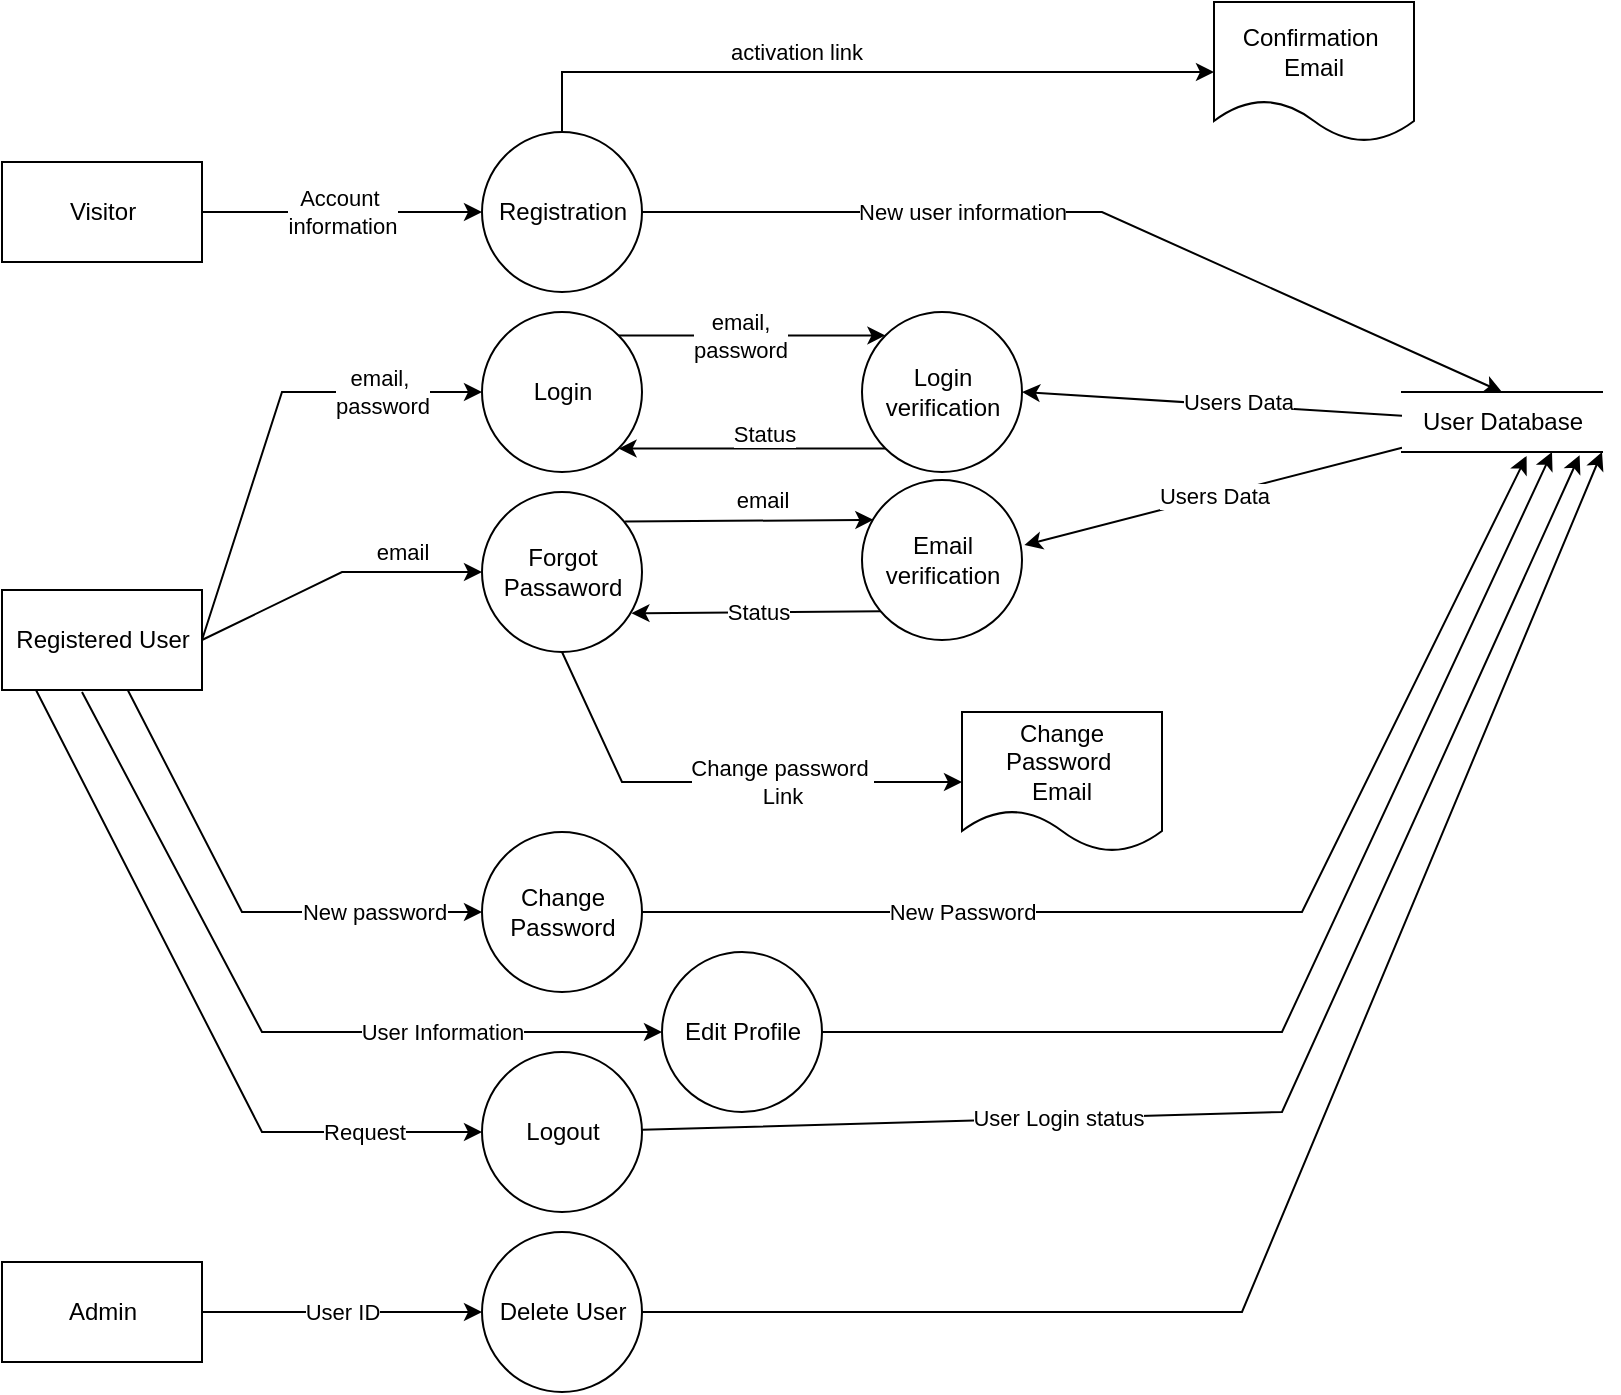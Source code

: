 <mxfile version="16.5.6" type="github">
  <diagram id="sx02PeBXux-zYISS0OC7" name="Page-1">
    <mxGraphModel dx="2595" dy="1223" grid="1" gridSize="10" guides="1" tooltips="1" connect="1" arrows="1" fold="1" page="1" pageScale="1" pageWidth="1169" pageHeight="827" math="0" shadow="0">
      <root>
        <mxCell id="0" />
        <mxCell id="1" parent="0" />
        <mxCell id="XdbEeUQozCscMQnYHW8t-17" value="email,&amp;nbsp;&lt;br&gt;password" style="rounded=0;orthogonalLoop=1;jettySize=auto;html=1;exitX=1;exitY=0.5;exitDx=0;exitDy=0;entryX=0;entryY=0.5;entryDx=0;entryDy=0;" parent="1" source="XdbEeUQozCscMQnYHW8t-1" target="XdbEeUQozCscMQnYHW8t-3" edge="1">
          <mxGeometry x="0.566" relative="1" as="geometry">
            <Array as="points">
              <mxPoint x="290" y="290" />
            </Array>
            <mxPoint as="offset" />
          </mxGeometry>
        </mxCell>
        <mxCell id="XdbEeUQozCscMQnYHW8t-27" value="email" style="edgeStyle=none;rounded=0;orthogonalLoop=1;jettySize=auto;html=1;exitX=1;exitY=0.5;exitDx=0;exitDy=0;entryX=0;entryY=0.5;entryDx=0;entryDy=0;startArrow=none;startFill=0;endArrow=classic;endFill=1;" parent="1" source="XdbEeUQozCscMQnYHW8t-1" target="XdbEeUQozCscMQnYHW8t-4" edge="1">
          <mxGeometry x="0.459" y="10" relative="1" as="geometry">
            <Array as="points">
              <mxPoint x="320" y="380" />
            </Array>
            <mxPoint as="offset" />
          </mxGeometry>
        </mxCell>
        <mxCell id="XdbEeUQozCscMQnYHW8t-35" value="New password" style="edgeStyle=none;rounded=0;orthogonalLoop=1;jettySize=auto;html=1;entryX=0;entryY=0.5;entryDx=0;entryDy=0;startArrow=none;startFill=0;endArrow=classic;endFill=1;" parent="1" source="XdbEeUQozCscMQnYHW8t-1" target="XdbEeUQozCscMQnYHW8t-5" edge="1">
          <mxGeometry x="0.561" relative="1" as="geometry">
            <Array as="points">
              <mxPoint x="270" y="550" />
              <mxPoint x="350" y="550" />
            </Array>
            <mxPoint as="offset" />
          </mxGeometry>
        </mxCell>
        <mxCell id="XdbEeUQozCscMQnYHW8t-55" style="edgeStyle=none;rounded=0;orthogonalLoop=1;jettySize=auto;html=1;entryX=0;entryY=0.5;entryDx=0;entryDy=0;startArrow=none;startFill=0;endArrow=classic;endFill=1;exitX=0.168;exitY=0.992;exitDx=0;exitDy=0;exitPerimeter=0;" parent="1" source="XdbEeUQozCscMQnYHW8t-1" target="XdbEeUQozCscMQnYHW8t-54" edge="1">
          <mxGeometry relative="1" as="geometry">
            <Array as="points">
              <mxPoint x="280" y="660" />
            </Array>
          </mxGeometry>
        </mxCell>
        <mxCell id="XdbEeUQozCscMQnYHW8t-56" value="Request" style="edgeLabel;html=1;align=center;verticalAlign=middle;resizable=0;points=[];" parent="XdbEeUQozCscMQnYHW8t-55" vertex="1" connectable="0">
          <mxGeometry x="0.551" y="2" relative="1" as="geometry">
            <mxPoint x="21" y="2" as="offset" />
          </mxGeometry>
        </mxCell>
        <mxCell id="ebRwvMj8P1DuGfaqn6SS-2" value="User Information" style="rounded=0;orthogonalLoop=1;jettySize=auto;html=1;entryX=0;entryY=0.5;entryDx=0;entryDy=0;" edge="1" parent="1" target="ebRwvMj8P1DuGfaqn6SS-1">
          <mxGeometry x="0.439" relative="1" as="geometry">
            <mxPoint x="190" y="440" as="sourcePoint" />
            <Array as="points">
              <mxPoint x="280" y="610" />
            </Array>
            <mxPoint as="offset" />
          </mxGeometry>
        </mxCell>
        <mxCell id="XdbEeUQozCscMQnYHW8t-1" value="Registered User" style="html=1;dashed=0;whitespace=wrap;" parent="1" vertex="1">
          <mxGeometry x="150" y="389" width="100" height="50" as="geometry" />
        </mxCell>
        <mxCell id="XdbEeUQozCscMQnYHW8t-44" value="New user information" style="edgeStyle=none;rounded=0;orthogonalLoop=1;jettySize=auto;html=1;entryX=0.5;entryY=0;entryDx=0;entryDy=0;startArrow=none;startFill=0;endArrow=classic;endFill=1;" parent="1" source="XdbEeUQozCscMQnYHW8t-2" target="XdbEeUQozCscMQnYHW8t-20" edge="1">
          <mxGeometry x="-0.287" relative="1" as="geometry">
            <Array as="points">
              <mxPoint x="700" y="200" />
            </Array>
            <mxPoint as="offset" />
          </mxGeometry>
        </mxCell>
        <mxCell id="XdbEeUQozCscMQnYHW8t-2" value="Registration" style="shape=ellipse;html=1;dashed=0;whitespace=wrap;aspect=fixed;perimeter=ellipsePerimeter;" parent="1" vertex="1">
          <mxGeometry x="390" y="160" width="80" height="80" as="geometry" />
        </mxCell>
        <mxCell id="XdbEeUQozCscMQnYHW8t-23" value="email,&lt;br&gt;password" style="edgeStyle=none;rounded=0;orthogonalLoop=1;jettySize=auto;html=1;entryX=0;entryY=0;entryDx=0;entryDy=0;exitX=1;exitY=0;exitDx=0;exitDy=0;" parent="1" source="XdbEeUQozCscMQnYHW8t-3" target="XdbEeUQozCscMQnYHW8t-19" edge="1">
          <mxGeometry x="-0.091" relative="1" as="geometry">
            <Array as="points" />
            <mxPoint as="offset" />
          </mxGeometry>
        </mxCell>
        <mxCell id="XdbEeUQozCscMQnYHW8t-3" value="Login" style="shape=ellipse;html=1;dashed=0;whitespace=wrap;aspect=fixed;perimeter=ellipsePerimeter;" parent="1" vertex="1">
          <mxGeometry x="390" y="250" width="80" height="80" as="geometry" />
        </mxCell>
        <mxCell id="XdbEeUQozCscMQnYHW8t-32" value="email" style="edgeStyle=none;rounded=0;orthogonalLoop=1;jettySize=auto;html=1;entryX=0.071;entryY=0.249;entryDx=0;entryDy=0;entryPerimeter=0;startArrow=none;startFill=0;endArrow=classic;endFill=1;exitX=0.894;exitY=0.185;exitDx=0;exitDy=0;exitPerimeter=0;" parent="1" source="XdbEeUQozCscMQnYHW8t-4" target="XdbEeUQozCscMQnYHW8t-29" edge="1">
          <mxGeometry x="0.109" y="10" relative="1" as="geometry">
            <mxPoint as="offset" />
          </mxGeometry>
        </mxCell>
        <mxCell id="XdbEeUQozCscMQnYHW8t-4" value="Forgot&lt;br&gt;Passaword" style="shape=ellipse;html=1;dashed=0;whitespace=wrap;aspect=fixed;perimeter=ellipsePerimeter;" parent="1" vertex="1">
          <mxGeometry x="390" y="340" width="80" height="80" as="geometry" />
        </mxCell>
        <mxCell id="XdbEeUQozCscMQnYHW8t-36" value="New Password" style="edgeStyle=none;rounded=0;orthogonalLoop=1;jettySize=auto;html=1;entryX=0.623;entryY=1.065;entryDx=0;entryDy=0;startArrow=none;startFill=0;endArrow=classic;endFill=1;entryPerimeter=0;" parent="1" source="XdbEeUQozCscMQnYHW8t-5" target="XdbEeUQozCscMQnYHW8t-20" edge="1">
          <mxGeometry x="-0.452" relative="1" as="geometry">
            <Array as="points">
              <mxPoint x="800" y="550" />
            </Array>
            <mxPoint as="offset" />
          </mxGeometry>
        </mxCell>
        <mxCell id="XdbEeUQozCscMQnYHW8t-5" value="Change&lt;br&gt;Password" style="shape=ellipse;html=1;dashed=0;whitespace=wrap;aspect=fixed;perimeter=ellipsePerimeter;" parent="1" vertex="1">
          <mxGeometry x="390" y="510" width="80" height="80" as="geometry" />
        </mxCell>
        <mxCell id="XdbEeUQozCscMQnYHW8t-10" style="edgeStyle=orthogonalEdgeStyle;rounded=0;orthogonalLoop=1;jettySize=auto;html=1;entryX=0;entryY=0.5;entryDx=0;entryDy=0;exitX=0.5;exitY=0;exitDx=0;exitDy=0;" parent="1" source="XdbEeUQozCscMQnYHW8t-2" target="XdbEeUQozCscMQnYHW8t-42" edge="1">
          <mxGeometry relative="1" as="geometry">
            <mxPoint x="596" y="130" as="sourcePoint" />
            <mxPoint x="760" y="130" as="targetPoint" />
          </mxGeometry>
        </mxCell>
        <mxCell id="XdbEeUQozCscMQnYHW8t-16" value="activation link" style="edgeLabel;html=1;align=center;verticalAlign=middle;resizable=0;points=[];" parent="XdbEeUQozCscMQnYHW8t-10" vertex="1" connectable="0">
          <mxGeometry x="-0.174" y="1" relative="1" as="geometry">
            <mxPoint y="-9" as="offset" />
          </mxGeometry>
        </mxCell>
        <mxCell id="XdbEeUQozCscMQnYHW8t-49" style="edgeStyle=none;rounded=0;orthogonalLoop=1;jettySize=auto;html=1;entryX=1;entryY=1;entryDx=0;entryDy=0;startArrow=none;startFill=0;endArrow=classic;endFill=1;exitX=0;exitY=1;exitDx=0;exitDy=0;" parent="1" source="XdbEeUQozCscMQnYHW8t-19" target="XdbEeUQozCscMQnYHW8t-3" edge="1">
          <mxGeometry relative="1" as="geometry" />
        </mxCell>
        <mxCell id="XdbEeUQozCscMQnYHW8t-50" value="Status" style="edgeLabel;html=1;align=center;verticalAlign=middle;resizable=0;points=[];" parent="XdbEeUQozCscMQnYHW8t-49" vertex="1" connectable="0">
          <mxGeometry x="-0.25" y="3" relative="1" as="geometry">
            <mxPoint x="-11" y="-11" as="offset" />
          </mxGeometry>
        </mxCell>
        <mxCell id="XdbEeUQozCscMQnYHW8t-19" value="Login&lt;br&gt;verification" style="shape=ellipse;html=1;dashed=0;whitespace=wrap;aspect=fixed;perimeter=ellipsePerimeter;" parent="1" vertex="1">
          <mxGeometry x="580" y="250" width="80" height="80" as="geometry" />
        </mxCell>
        <mxCell id="XdbEeUQozCscMQnYHW8t-21" style="edgeStyle=none;rounded=0;orthogonalLoop=1;jettySize=auto;html=1;entryX=1;entryY=0.5;entryDx=0;entryDy=0;" parent="1" source="XdbEeUQozCscMQnYHW8t-20" target="XdbEeUQozCscMQnYHW8t-19" edge="1">
          <mxGeometry relative="1" as="geometry" />
        </mxCell>
        <mxCell id="XdbEeUQozCscMQnYHW8t-46" value="Users Data" style="edgeLabel;html=1;align=center;verticalAlign=middle;resizable=0;points=[];" parent="XdbEeUQozCscMQnYHW8t-21" vertex="1" connectable="0">
          <mxGeometry x="-0.132" y="-2" relative="1" as="geometry">
            <mxPoint as="offset" />
          </mxGeometry>
        </mxCell>
        <mxCell id="XdbEeUQozCscMQnYHW8t-31" value="Users Data" style="edgeStyle=none;rounded=0;orthogonalLoop=1;jettySize=auto;html=1;entryX=1.015;entryY=0.407;entryDx=0;entryDy=0;entryPerimeter=0;startArrow=none;startFill=0;endArrow=classic;endFill=1;" parent="1" source="XdbEeUQozCscMQnYHW8t-20" target="XdbEeUQozCscMQnYHW8t-29" edge="1">
          <mxGeometry relative="1" as="geometry" />
        </mxCell>
        <mxCell id="XdbEeUQozCscMQnYHW8t-20" value="User Database" style="html=1;dashed=0;whitespace=wrap;shape=partialRectangle;right=0;left=0;" parent="1" vertex="1">
          <mxGeometry x="850" y="290" width="100" height="30" as="geometry" />
        </mxCell>
        <mxCell id="XdbEeUQozCscMQnYHW8t-34" style="edgeStyle=none;rounded=0;orthogonalLoop=1;jettySize=auto;html=1;startArrow=none;startFill=0;endArrow=classic;endFill=1;exitX=0.5;exitY=1;exitDx=0;exitDy=0;entryX=0;entryY=0.5;entryDx=0;entryDy=0;" parent="1" source="XdbEeUQozCscMQnYHW8t-4" target="XdbEeUQozCscMQnYHW8t-52" edge="1">
          <mxGeometry relative="1" as="geometry">
            <mxPoint x="580" y="480" as="targetPoint" />
            <Array as="points">
              <mxPoint x="460" y="485" />
            </Array>
          </mxGeometry>
        </mxCell>
        <mxCell id="XdbEeUQozCscMQnYHW8t-53" value="Change password&amp;nbsp;&lt;br&gt;Link" style="edgeLabel;html=1;align=center;verticalAlign=middle;resizable=0;points=[];" parent="XdbEeUQozCscMQnYHW8t-34" vertex="1" connectable="0">
          <mxGeometry x="-0.102" y="-4" relative="1" as="geometry">
            <mxPoint x="43" y="-4" as="offset" />
          </mxGeometry>
        </mxCell>
        <mxCell id="XdbEeUQozCscMQnYHW8t-51" value="Status" style="edgeStyle=none;rounded=0;orthogonalLoop=1;jettySize=auto;html=1;entryX=0.934;entryY=0.758;entryDx=0;entryDy=0;entryPerimeter=0;startArrow=none;startFill=0;endArrow=classic;endFill=1;exitX=0.127;exitY=0.82;exitDx=0;exitDy=0;exitPerimeter=0;" parent="1" source="XdbEeUQozCscMQnYHW8t-29" target="XdbEeUQozCscMQnYHW8t-4" edge="1">
          <mxGeometry relative="1" as="geometry" />
        </mxCell>
        <mxCell id="XdbEeUQozCscMQnYHW8t-29" value="Email&lt;br&gt;verification" style="shape=ellipse;html=1;dashed=0;whitespace=wrap;aspect=fixed;perimeter=ellipsePerimeter;" parent="1" vertex="1">
          <mxGeometry x="580" y="334" width="80" height="80" as="geometry" />
        </mxCell>
        <mxCell id="XdbEeUQozCscMQnYHW8t-41" value="Account&amp;nbsp;&lt;br&gt;information" style="edgeStyle=none;rounded=0;orthogonalLoop=1;jettySize=auto;html=1;entryX=0;entryY=0.5;entryDx=0;entryDy=0;startArrow=none;startFill=0;endArrow=classic;endFill=1;" parent="1" source="XdbEeUQozCscMQnYHW8t-40" target="XdbEeUQozCscMQnYHW8t-2" edge="1">
          <mxGeometry relative="1" as="geometry" />
        </mxCell>
        <mxCell id="XdbEeUQozCscMQnYHW8t-40" value="Visitor" style="html=1;dashed=0;whitespace=wrap;" parent="1" vertex="1">
          <mxGeometry x="150" y="175" width="100" height="50" as="geometry" />
        </mxCell>
        <mxCell id="XdbEeUQozCscMQnYHW8t-42" value="Confirmation&amp;nbsp;&lt;br&gt;Email" style="shape=document;whiteSpace=wrap;html=1;boundedLbl=1;dashed=0;flipH=1;" parent="1" vertex="1">
          <mxGeometry x="756" y="95" width="100" height="70" as="geometry" />
        </mxCell>
        <mxCell id="XdbEeUQozCscMQnYHW8t-52" value="Change Password&amp;nbsp;&lt;br&gt;Email" style="shape=document;whiteSpace=wrap;html=1;boundedLbl=1;dashed=0;flipH=1;" parent="1" vertex="1">
          <mxGeometry x="630" y="450" width="100" height="70" as="geometry" />
        </mxCell>
        <mxCell id="XdbEeUQozCscMQnYHW8t-57" value="User Login status" style="edgeStyle=none;rounded=0;orthogonalLoop=1;jettySize=auto;html=1;entryX=0.888;entryY=1.053;entryDx=0;entryDy=0;entryPerimeter=0;startArrow=none;startFill=0;endArrow=classic;endFill=1;" parent="1" source="XdbEeUQozCscMQnYHW8t-54" target="XdbEeUQozCscMQnYHW8t-20" edge="1">
          <mxGeometry x="-0.389" relative="1" as="geometry">
            <Array as="points">
              <mxPoint x="790" y="650" />
            </Array>
            <mxPoint as="offset" />
          </mxGeometry>
        </mxCell>
        <mxCell id="XdbEeUQozCscMQnYHW8t-54" value="Logout" style="shape=ellipse;html=1;dashed=0;whitespace=wrap;aspect=fixed;perimeter=ellipsePerimeter;" parent="1" vertex="1">
          <mxGeometry x="390" y="620" width="80" height="80" as="geometry" />
        </mxCell>
        <mxCell id="XdbEeUQozCscMQnYHW8t-59" style="edgeStyle=none;rounded=0;orthogonalLoop=1;jettySize=auto;html=1;entryX=1;entryY=1;entryDx=0;entryDy=0;startArrow=none;startFill=0;endArrow=classic;endFill=1;exitX=1;exitY=0.5;exitDx=0;exitDy=0;" parent="1" source="XdbEeUQozCscMQnYHW8t-60" target="XdbEeUQozCscMQnYHW8t-20" edge="1">
          <mxGeometry relative="1" as="geometry">
            <mxPoint x="600" y="720" as="sourcePoint" />
            <Array as="points">
              <mxPoint x="770" y="750" />
            </Array>
          </mxGeometry>
        </mxCell>
        <mxCell id="XdbEeUQozCscMQnYHW8t-61" value="User ID" style="edgeStyle=none;rounded=0;orthogonalLoop=1;jettySize=auto;html=1;entryX=0;entryY=0.5;entryDx=0;entryDy=0;startArrow=none;startFill=0;endArrow=classic;endFill=1;" parent="1" source="XdbEeUQozCscMQnYHW8t-58" target="XdbEeUQozCscMQnYHW8t-60" edge="1">
          <mxGeometry relative="1" as="geometry" />
        </mxCell>
        <mxCell id="XdbEeUQozCscMQnYHW8t-58" value="Admin" style="html=1;dashed=0;whitespace=wrap;" parent="1" vertex="1">
          <mxGeometry x="150" y="725" width="100" height="50" as="geometry" />
        </mxCell>
        <mxCell id="XdbEeUQozCscMQnYHW8t-60" value="Delete User" style="shape=ellipse;html=1;dashed=0;whitespace=wrap;aspect=fixed;perimeter=ellipsePerimeter;" parent="1" vertex="1">
          <mxGeometry x="390" y="710" width="80" height="80" as="geometry" />
        </mxCell>
        <mxCell id="ebRwvMj8P1DuGfaqn6SS-3" style="edgeStyle=none;rounded=0;orthogonalLoop=1;jettySize=auto;html=1;entryX=0.75;entryY=1;entryDx=0;entryDy=0;" edge="1" parent="1" source="ebRwvMj8P1DuGfaqn6SS-1" target="XdbEeUQozCscMQnYHW8t-20">
          <mxGeometry relative="1" as="geometry">
            <Array as="points">
              <mxPoint x="790" y="610" />
            </Array>
          </mxGeometry>
        </mxCell>
        <mxCell id="ebRwvMj8P1DuGfaqn6SS-1" value="Edit Profile" style="shape=ellipse;html=1;dashed=0;whitespace=wrap;aspect=fixed;perimeter=ellipsePerimeter;" vertex="1" parent="1">
          <mxGeometry x="480" y="570" width="80" height="80" as="geometry" />
        </mxCell>
      </root>
    </mxGraphModel>
  </diagram>
</mxfile>
